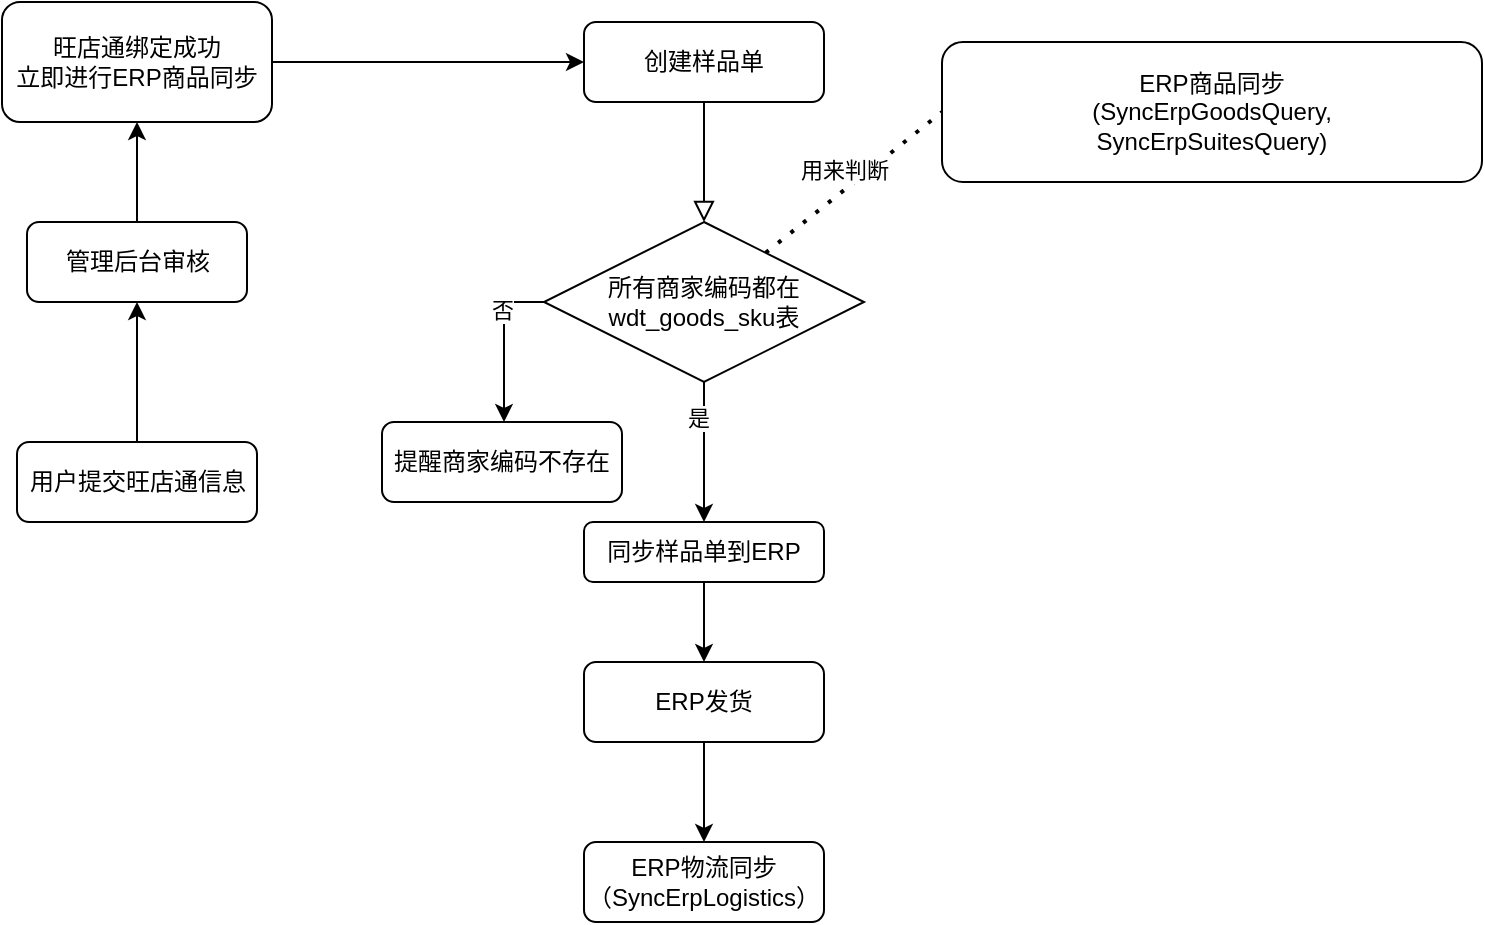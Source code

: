 <mxfile version="21.5.2" type="github">
  <diagram id="C5RBs43oDa-KdzZeNtuy" name="Page-1">
    <mxGraphModel dx="1050" dy="541" grid="1" gridSize="10" guides="1" tooltips="1" connect="1" arrows="1" fold="1" page="1" pageScale="1" pageWidth="827" pageHeight="1169" math="0" shadow="0">
      <root>
        <mxCell id="WIyWlLk6GJQsqaUBKTNV-0" />
        <mxCell id="WIyWlLk6GJQsqaUBKTNV-1" parent="WIyWlLk6GJQsqaUBKTNV-0" />
        <mxCell id="WIyWlLk6GJQsqaUBKTNV-2" value="" style="rounded=0;html=1;jettySize=auto;orthogonalLoop=1;fontSize=11;endArrow=block;endFill=0;endSize=8;strokeWidth=1;shadow=0;labelBackgroundColor=none;edgeStyle=orthogonalEdgeStyle;entryX=0.5;entryY=0;entryDx=0;entryDy=0;" parent="WIyWlLk6GJQsqaUBKTNV-1" source="WIyWlLk6GJQsqaUBKTNV-3" target="2NnlYcK8RHruVCA3qUOZ-2" edge="1">
          <mxGeometry relative="1" as="geometry">
            <mxPoint x="451" y="190" as="targetPoint" />
          </mxGeometry>
        </mxCell>
        <mxCell id="WIyWlLk6GJQsqaUBKTNV-3" value="创建样品单" style="rounded=1;whiteSpace=wrap;html=1;fontSize=12;glass=0;strokeWidth=1;shadow=0;" parent="WIyWlLk6GJQsqaUBKTNV-1" vertex="1">
          <mxGeometry x="351" y="90" width="120" height="40" as="geometry" />
        </mxCell>
        <mxCell id="2NnlYcK8RHruVCA3qUOZ-18" style="edgeStyle=orthogonalEdgeStyle;rounded=0;orthogonalLoop=1;jettySize=auto;html=1;entryX=0.5;entryY=0;entryDx=0;entryDy=0;" edge="1" parent="WIyWlLk6GJQsqaUBKTNV-1" source="WIyWlLk6GJQsqaUBKTNV-11" target="2NnlYcK8RHruVCA3qUOZ-17">
          <mxGeometry relative="1" as="geometry" />
        </mxCell>
        <mxCell id="WIyWlLk6GJQsqaUBKTNV-11" value="ERP发货" style="rounded=1;whiteSpace=wrap;html=1;fontSize=12;glass=0;strokeWidth=1;shadow=0;" parent="WIyWlLk6GJQsqaUBKTNV-1" vertex="1">
          <mxGeometry x="351" y="410" width="120" height="40" as="geometry" />
        </mxCell>
        <mxCell id="2NnlYcK8RHruVCA3qUOZ-0" value="ERP商品同步&lt;br&gt;(SyncErpGoodsQuery,&lt;br&gt;SyncErpSuitesQuery)" style="rounded=1;whiteSpace=wrap;html=1;fontSize=12;glass=0;strokeWidth=1;shadow=0;" vertex="1" parent="WIyWlLk6GJQsqaUBKTNV-1">
          <mxGeometry x="530" y="100" width="270" height="70" as="geometry" />
        </mxCell>
        <mxCell id="2NnlYcK8RHruVCA3qUOZ-21" style="edgeStyle=orthogonalEdgeStyle;rounded=0;orthogonalLoop=1;jettySize=auto;html=1;entryX=0.5;entryY=0;entryDx=0;entryDy=0;" edge="1" parent="WIyWlLk6GJQsqaUBKTNV-1" source="2NnlYcK8RHruVCA3qUOZ-1" target="WIyWlLk6GJQsqaUBKTNV-11">
          <mxGeometry relative="1" as="geometry" />
        </mxCell>
        <mxCell id="2NnlYcK8RHruVCA3qUOZ-1" value="同步样品单到ERP" style="rounded=1;whiteSpace=wrap;html=1;fontSize=12;glass=0;strokeWidth=1;shadow=0;" vertex="1" parent="WIyWlLk6GJQsqaUBKTNV-1">
          <mxGeometry x="351" y="340" width="120" height="30" as="geometry" />
        </mxCell>
        <mxCell id="2NnlYcK8RHruVCA3qUOZ-4" style="edgeStyle=orthogonalEdgeStyle;rounded=0;orthogonalLoop=1;jettySize=auto;html=1;exitX=0.5;exitY=1;exitDx=0;exitDy=0;entryX=0.5;entryY=0;entryDx=0;entryDy=0;" edge="1" parent="WIyWlLk6GJQsqaUBKTNV-1" source="2NnlYcK8RHruVCA3qUOZ-2" target="2NnlYcK8RHruVCA3qUOZ-1">
          <mxGeometry relative="1" as="geometry">
            <mxPoint x="411" y="310" as="targetPoint" />
          </mxGeometry>
        </mxCell>
        <mxCell id="2NnlYcK8RHruVCA3qUOZ-6" value="是" style="edgeLabel;html=1;align=center;verticalAlign=middle;resizable=0;points=[];" vertex="1" connectable="0" parent="2NnlYcK8RHruVCA3qUOZ-4">
          <mxGeometry x="-0.506" y="-3" relative="1" as="geometry">
            <mxPoint as="offset" />
          </mxGeometry>
        </mxCell>
        <mxCell id="2NnlYcK8RHruVCA3qUOZ-11" style="edgeStyle=orthogonalEdgeStyle;rounded=0;orthogonalLoop=1;jettySize=auto;html=1;exitX=0;exitY=0.5;exitDx=0;exitDy=0;entryX=0.508;entryY=0;entryDx=0;entryDy=0;entryPerimeter=0;" edge="1" parent="WIyWlLk6GJQsqaUBKTNV-1" source="2NnlYcK8RHruVCA3qUOZ-2">
          <mxGeometry relative="1" as="geometry">
            <mxPoint x="310.96" y="290" as="targetPoint" />
          </mxGeometry>
        </mxCell>
        <mxCell id="2NnlYcK8RHruVCA3qUOZ-13" value="否" style="edgeLabel;html=1;align=center;verticalAlign=middle;resizable=0;points=[];" vertex="1" connectable="0" parent="2NnlYcK8RHruVCA3qUOZ-11">
          <mxGeometry x="-0.425" y="-1" relative="1" as="geometry">
            <mxPoint as="offset" />
          </mxGeometry>
        </mxCell>
        <mxCell id="2NnlYcK8RHruVCA3qUOZ-2" value="所有商家编码都在wdt_goods_sku表" style="rhombus;whiteSpace=wrap;html=1;" vertex="1" parent="WIyWlLk6GJQsqaUBKTNV-1">
          <mxGeometry x="331" y="190" width="160" height="80" as="geometry" />
        </mxCell>
        <mxCell id="2NnlYcK8RHruVCA3qUOZ-9" value="提醒商家编码不存在" style="rounded=1;whiteSpace=wrap;html=1;fontSize=12;glass=0;strokeWidth=1;shadow=0;" vertex="1" parent="WIyWlLk6GJQsqaUBKTNV-1">
          <mxGeometry x="250" y="290" width="120" height="40" as="geometry" />
        </mxCell>
        <mxCell id="2NnlYcK8RHruVCA3qUOZ-15" value="" style="endArrow=none;dashed=1;html=1;dashPattern=1 3;strokeWidth=2;rounded=0;entryX=0;entryY=0.5;entryDx=0;entryDy=0;" edge="1" parent="WIyWlLk6GJQsqaUBKTNV-1" source="2NnlYcK8RHruVCA3qUOZ-2" target="2NnlYcK8RHruVCA3qUOZ-0">
          <mxGeometry width="50" height="50" relative="1" as="geometry">
            <mxPoint x="390" y="310" as="sourcePoint" />
            <mxPoint x="490" y="100" as="targetPoint" />
          </mxGeometry>
        </mxCell>
        <mxCell id="2NnlYcK8RHruVCA3qUOZ-16" value="用来判断" style="edgeLabel;html=1;align=center;verticalAlign=middle;resizable=0;points=[];" vertex="1" connectable="0" parent="2NnlYcK8RHruVCA3qUOZ-15">
          <mxGeometry x="-0.003" y="8" relative="1" as="geometry">
            <mxPoint as="offset" />
          </mxGeometry>
        </mxCell>
        <mxCell id="2NnlYcK8RHruVCA3qUOZ-17" value="ERP物流同步&lt;br style=&quot;border-color: var(--border-color);&quot;&gt;（SyncErpLogistics）" style="rounded=1;whiteSpace=wrap;html=1;fontSize=12;glass=0;strokeWidth=1;shadow=0;" vertex="1" parent="WIyWlLk6GJQsqaUBKTNV-1">
          <mxGeometry x="351" y="500" width="120" height="40" as="geometry" />
        </mxCell>
        <mxCell id="2NnlYcK8RHruVCA3qUOZ-30" style="edgeStyle=orthogonalEdgeStyle;rounded=0;orthogonalLoop=1;jettySize=auto;html=1;entryX=0.5;entryY=1;entryDx=0;entryDy=0;" edge="1" parent="WIyWlLk6GJQsqaUBKTNV-1" source="2NnlYcK8RHruVCA3qUOZ-24" target="2NnlYcK8RHruVCA3qUOZ-25">
          <mxGeometry relative="1" as="geometry">
            <mxPoint x="140" y="230" as="targetPoint" />
          </mxGeometry>
        </mxCell>
        <mxCell id="2NnlYcK8RHruVCA3qUOZ-24" value="用户提交旺店通信息" style="rounded=1;whiteSpace=wrap;html=1;fontSize=12;glass=0;strokeWidth=1;shadow=0;" vertex="1" parent="WIyWlLk6GJQsqaUBKTNV-1">
          <mxGeometry x="67.5" y="300" width="120" height="40" as="geometry" />
        </mxCell>
        <mxCell id="2NnlYcK8RHruVCA3qUOZ-31" style="edgeStyle=orthogonalEdgeStyle;rounded=0;orthogonalLoop=1;jettySize=auto;html=1;entryX=0.5;entryY=1;entryDx=0;entryDy=0;" edge="1" parent="WIyWlLk6GJQsqaUBKTNV-1" source="2NnlYcK8RHruVCA3qUOZ-25" target="2NnlYcK8RHruVCA3qUOZ-27">
          <mxGeometry relative="1" as="geometry" />
        </mxCell>
        <mxCell id="2NnlYcK8RHruVCA3qUOZ-25" value="管理后台审核" style="rounded=1;whiteSpace=wrap;html=1;fontSize=12;glass=0;strokeWidth=1;shadow=0;" vertex="1" parent="WIyWlLk6GJQsqaUBKTNV-1">
          <mxGeometry x="72.5" y="190" width="110" height="40" as="geometry" />
        </mxCell>
        <mxCell id="2NnlYcK8RHruVCA3qUOZ-32" style="edgeStyle=orthogonalEdgeStyle;rounded=0;orthogonalLoop=1;jettySize=auto;html=1;entryX=0;entryY=0.5;entryDx=0;entryDy=0;" edge="1" parent="WIyWlLk6GJQsqaUBKTNV-1" source="2NnlYcK8RHruVCA3qUOZ-27" target="WIyWlLk6GJQsqaUBKTNV-3">
          <mxGeometry relative="1" as="geometry" />
        </mxCell>
        <mxCell id="2NnlYcK8RHruVCA3qUOZ-27" value="旺店通绑定成功&lt;br&gt;立即进行ERP商品同步" style="rounded=1;whiteSpace=wrap;html=1;fontSize=12;glass=0;strokeWidth=1;shadow=0;" vertex="1" parent="WIyWlLk6GJQsqaUBKTNV-1">
          <mxGeometry x="60" y="80" width="135" height="60" as="geometry" />
        </mxCell>
      </root>
    </mxGraphModel>
  </diagram>
</mxfile>
